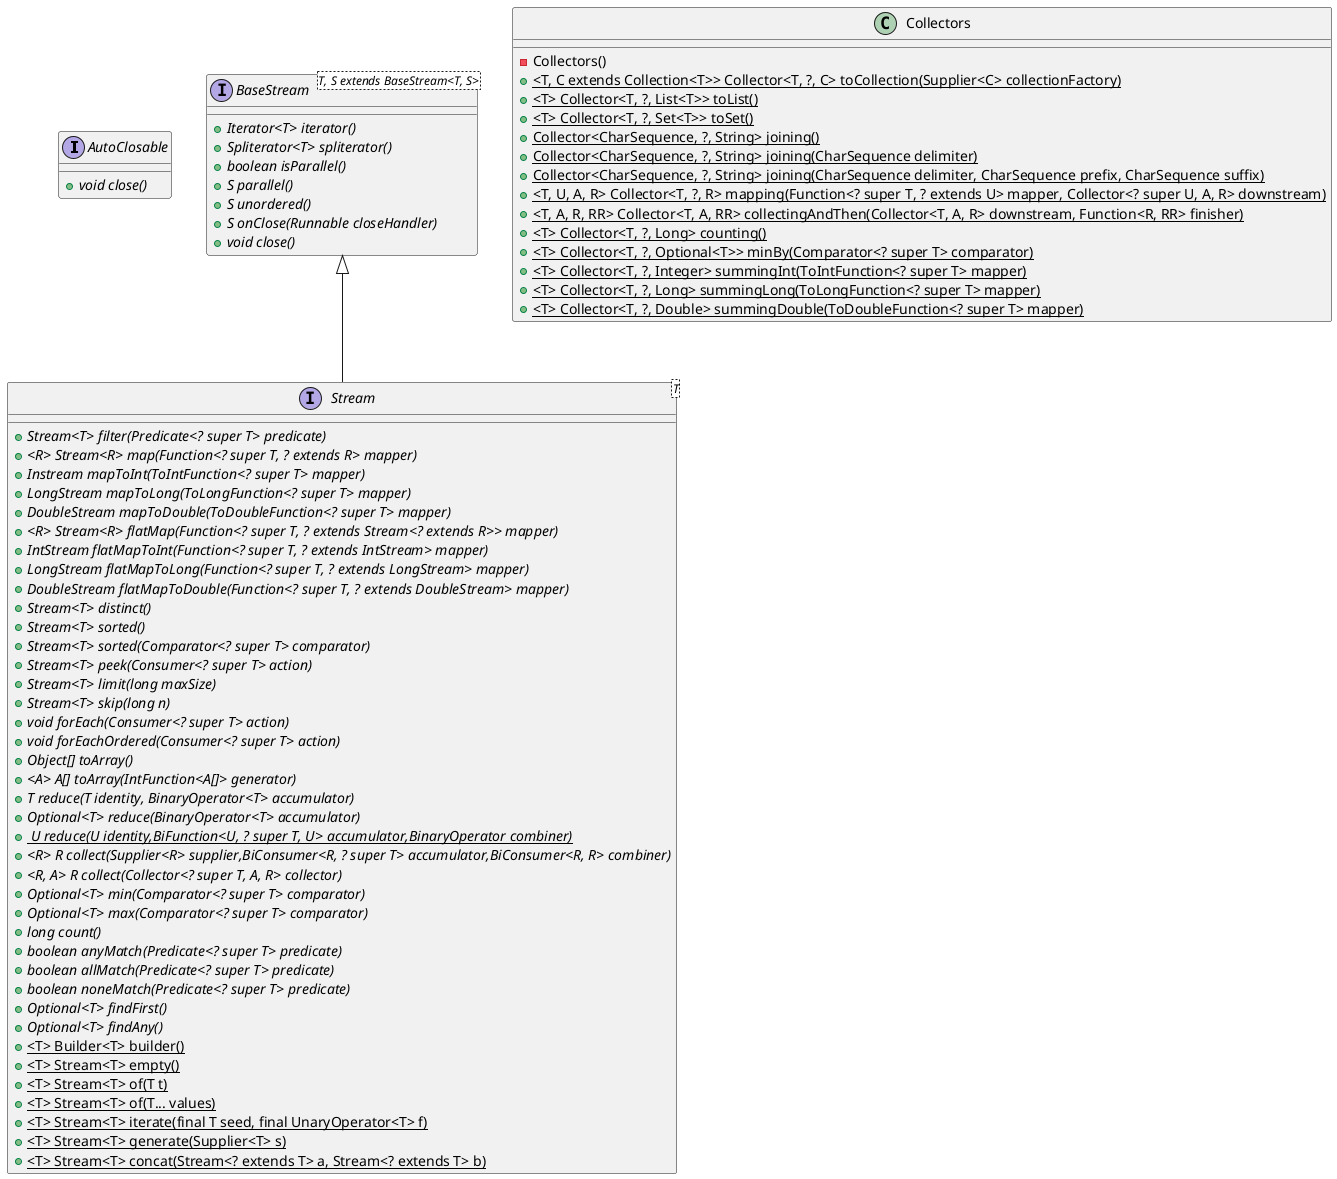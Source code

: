 @startuml stream
    interface AutoClosable {
        + {abstract} void close()
    }
    interface BaseStream<T, S extends BaseStream<T, S>> {
        + {abstract} Iterator<T> iterator()
        + {abstract} Spliterator<T> spliterator()
        + {abstract} boolean isParallel()
        + {abstract} S parallel()
        + {abstract} S unordered()
        + {abstract} S onClose(Runnable closeHandler)
        + {abstract} void close()
    }
    interface Stream<T> {
        + {abstract} Stream<T> filter(Predicate<? super T> predicate)
        + {abstract} <R> Stream<R> map(Function<? super T, ? extends R> mapper)
        + {abstract} Instream mapToInt(ToIntFunction<? super T> mapper)
        + {abstract} LongStream mapToLong(ToLongFunction<? super T> mapper)
        + {abstract} DoubleStream mapToDouble(ToDoubleFunction<? super T> mapper)
        + {abstract} <R> Stream<R> flatMap(Function<? super T, ? extends Stream<? extends R>> mapper)
        + {abstract} IntStream flatMapToInt(Function<? super T, ? extends IntStream> mapper)
        + {abstract} LongStream flatMapToLong(Function<? super T, ? extends LongStream> mapper)
        + {abstract} DoubleStream flatMapToDouble(Function<? super T, ? extends DoubleStream> mapper)
        + {abstract} Stream<T> distinct()
        + {abstract} Stream<T> sorted()
        + {abstract} Stream<T> sorted(Comparator<? super T> comparator)
        + {abstract} Stream<T> peek(Consumer<? super T> action)
        + {abstract} Stream<T> limit(long maxSize)
        + {abstract} Stream<T> skip(long n)
        + {abstract} void forEach(Consumer<? super T> action)
        + {abstract} void forEachOrdered(Consumer<? super T> action)
        + {abstract} Object[] toArray()
        + {abstract} <A> A[] toArray(IntFunction<A[]> generator)
        + {abstract} T reduce(T identity, BinaryOperator<T> accumulator)
        + {abstract} Optional<T> reduce(BinaryOperator<T> accumulator)
        + {abstract} <U> U reduce(U identity,BiFunction<U, ? super T, U> accumulator,BinaryOperator<U> combiner)
        + {abstract} <R> R collect(Supplier<R> supplier,BiConsumer<R, ? super T> accumulator,BiConsumer<R, R> combiner)
        + {abstract} <R, A> R collect(Collector<? super T, A, R> collector)
        + {abstract} Optional<T> min(Comparator<? super T> comparator)
        + {abstract} Optional<T> max(Comparator<? super T> comparator)
        + {abstract} long count()
        + {abstract} boolean anyMatch(Predicate<? super T> predicate)
        + {abstract} boolean allMatch(Predicate<? super T> predicate)
        + {abstract} boolean noneMatch(Predicate<? super T> predicate)
        + {abstract} Optional<T> findFirst()
        + {abstract} Optional<T> findAny()
        + {static} <T> Builder<T> builder()
        + {static} <T> Stream<T> empty()
        + {static} <T> Stream<T> of(T t)
        + {static} <T> Stream<T> of(T... values)
        + {static} <T> Stream<T> iterate(final T seed, final UnaryOperator<T> f)
        + {static} <T> Stream<T> generate(Supplier<T> s)
        + {static} <T> Stream<T> concat(Stream<? extends T> a, Stream<? extends T> b)
    }
    BaseStream <|-- Stream

    class Collectors {
        - Collectors()
        + {static} <T, C extends Collection<T>> Collector<T, ?, C> toCollection(Supplier<C> collectionFactory)
        + {static} <T> Collector<T, ?, List<T>> toList()
        + {static} <T> Collector<T, ?, Set<T>> toSet()
        + {static} Collector<CharSequence, ?, String> joining()
        + {static} Collector<CharSequence, ?, String> joining(CharSequence delimiter)
        + {static} Collector<CharSequence, ?, String> joining(CharSequence delimiter, CharSequence prefix, CharSequence suffix)
        + {static} <T, U, A, R> Collector<T, ?, R> mapping(Function<? super T, ? extends U> mapper, Collector<? super U, A, R> downstream)
        + {static} <T, A, R, RR> Collector<T, A, RR> collectingAndThen(Collector<T, A, R> downstream, Function<R, RR> finisher)
        + {static} <T> Collector<T, ?, Long> counting()
        + {static} <T> Collector<T, ?, Optional<T>> minBy(Comparator<? super T> comparator)
        + {static} <T> Collector<T, ?, Integer> summingInt(ToIntFunction<? super T> mapper)
        + {static} <T> Collector<T, ?, Long> summingLong(ToLongFunction<? super T> mapper)
        + {static} <T> Collector<T, ?, Double> summingDouble(ToDoubleFunction<? super T> mapper)
    }
@enduml